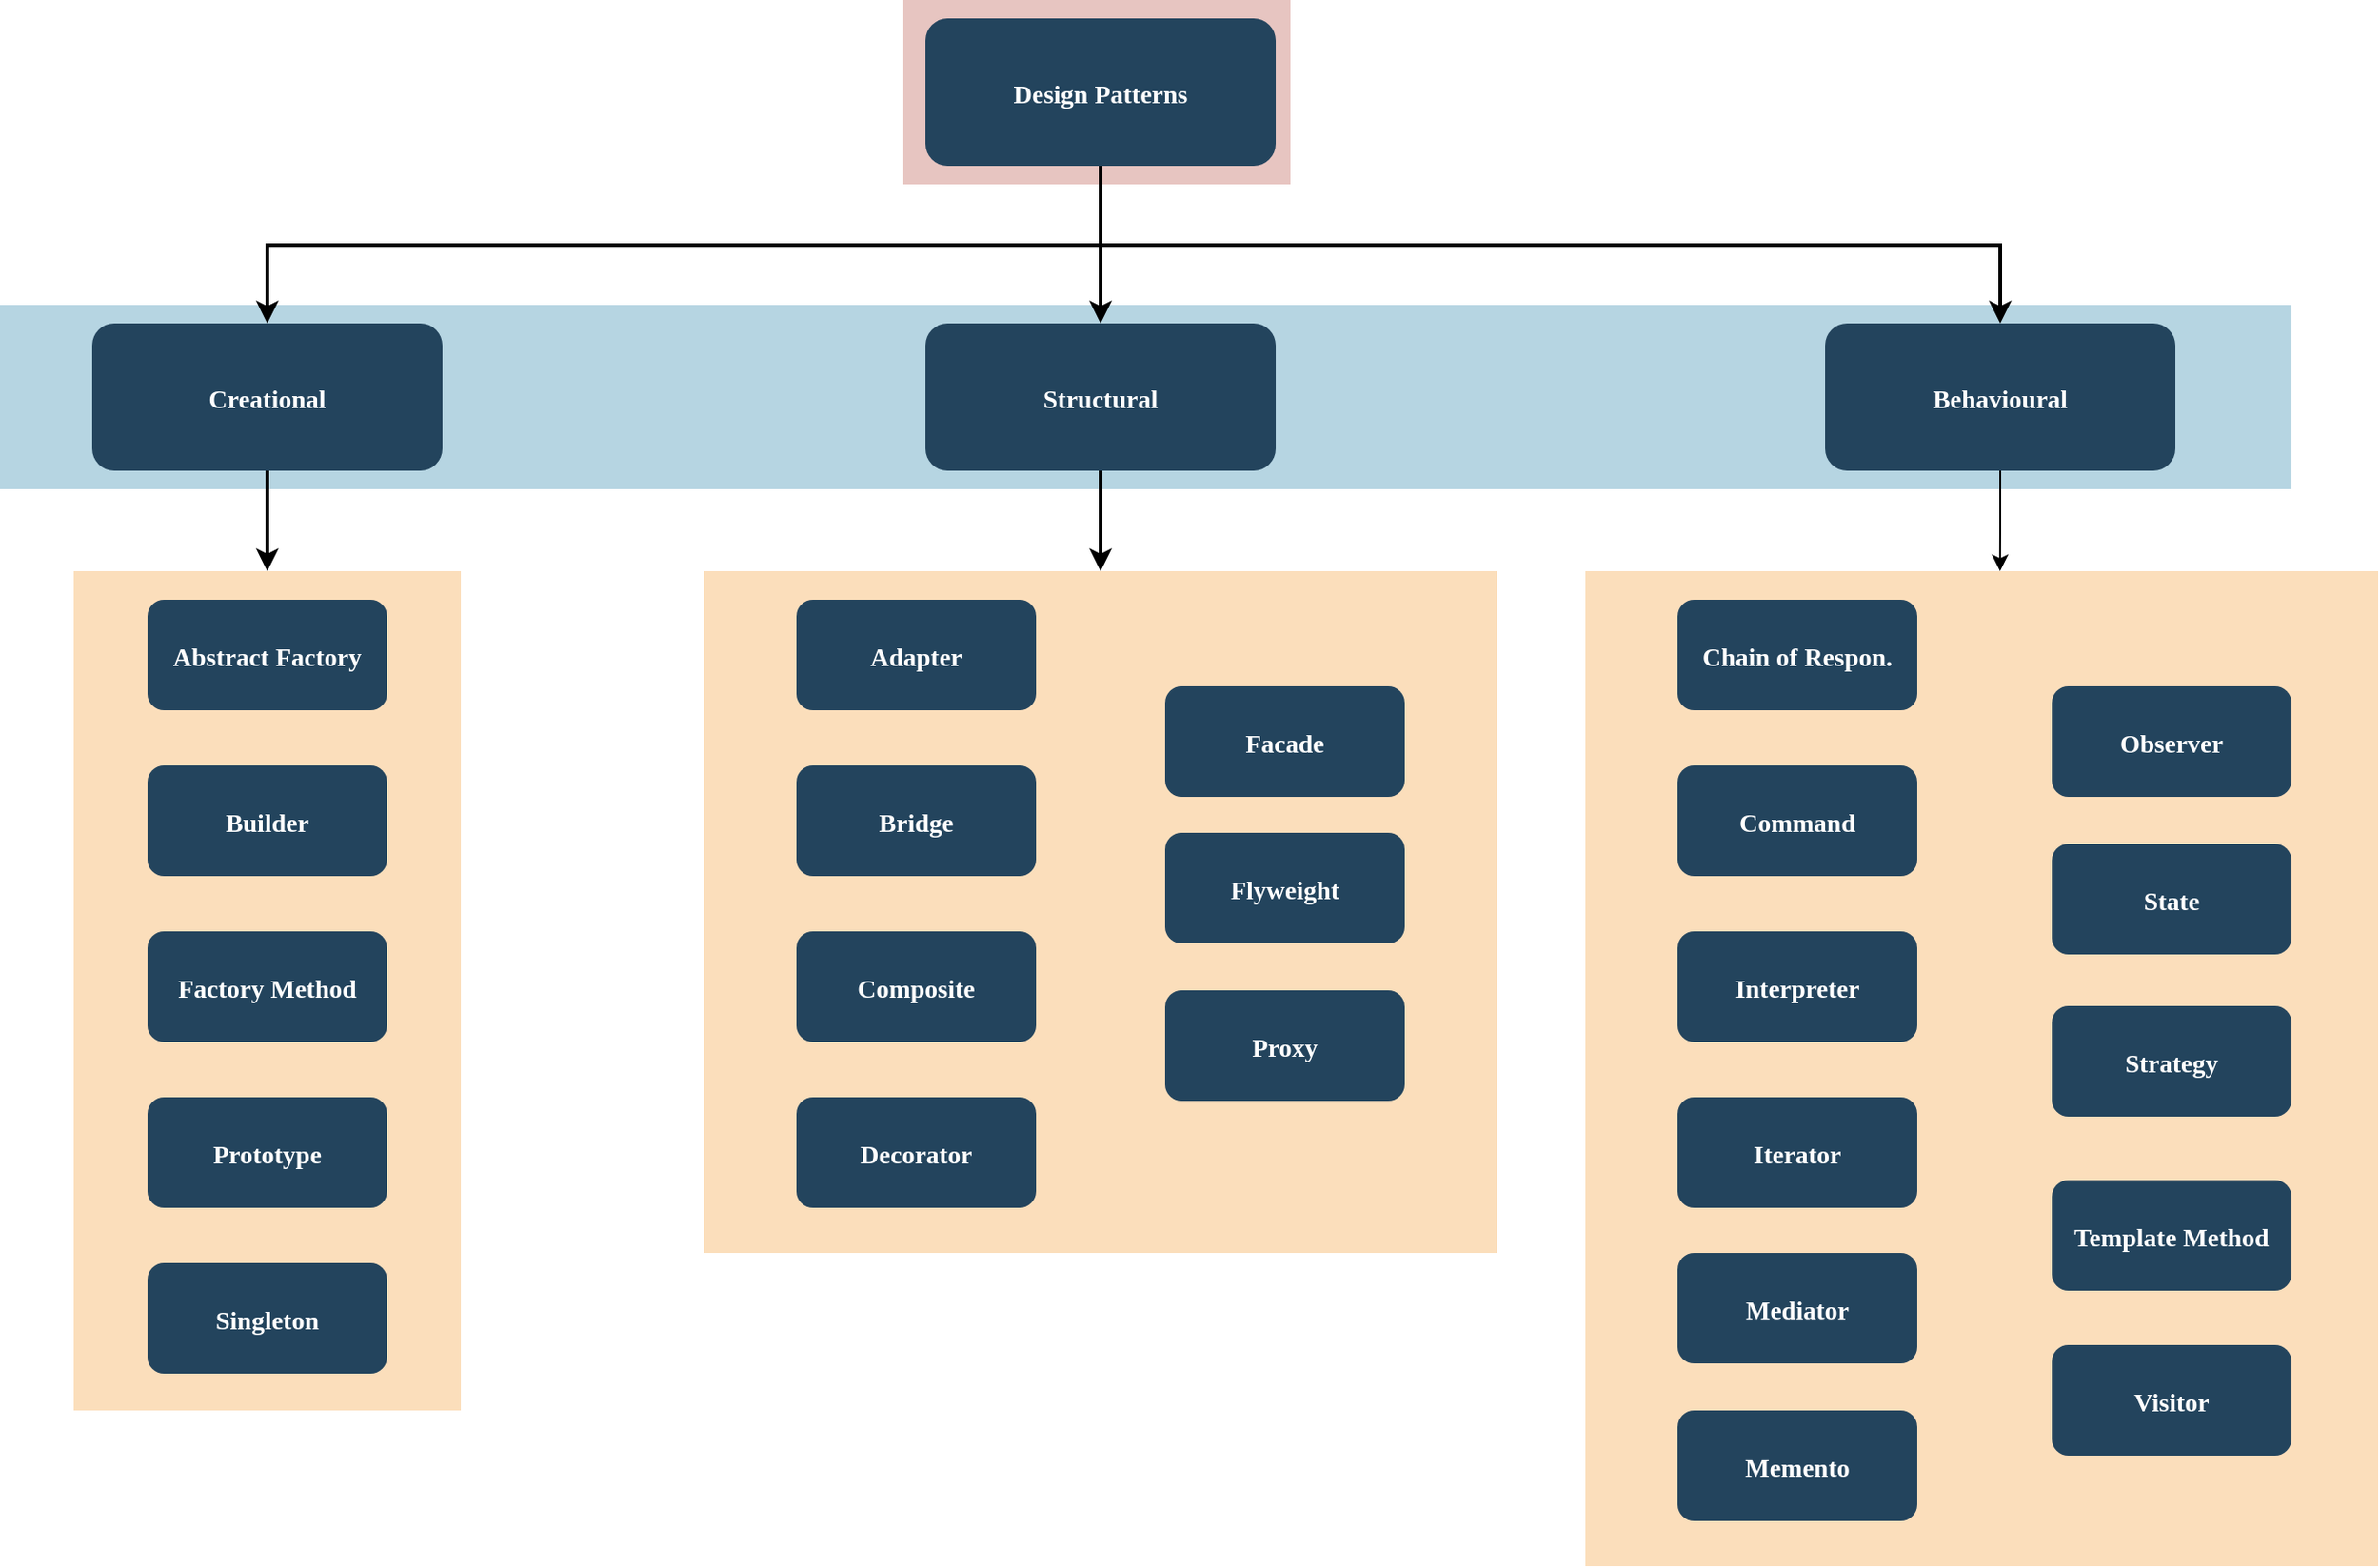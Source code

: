 <mxfile version="15.4.3" type="github">
  <diagram name="Page-1" id="2c0d36ab-eaac-3732-788b-9136903baeff">
    <mxGraphModel dx="1438" dy="1319" grid="1" gridSize="10" guides="1" tooltips="1" connect="1" arrows="1" fold="1" page="1" pageScale="1.5" pageWidth="1169" pageHeight="827" background="none" math="0" shadow="0">
      <root>
        <mxCell id="0" />
        <mxCell id="1" parent="0" />
        <mxCell id="123" value="" style="fillColor=#AE4132;strokeColor=none;opacity=30;" parent="1" vertex="1">
          <mxGeometry x="550" y="160.0" width="210" height="100.0" as="geometry" />
        </mxCell>
        <mxCell id="122" value="" style="fillColor=#10739E;strokeColor=none;opacity=30;" parent="1" vertex="1">
          <mxGeometry x="60" y="325.5" width="1243" height="100" as="geometry" />
        </mxCell>
        <mxCell id="119" value="" style="fillColor=#F2931E;strokeColor=none;opacity=30;" parent="1" vertex="1">
          <mxGeometry x="442" y="470" width="430" height="370" as="geometry" />
        </mxCell>
        <mxCell id="118" value="" style="fillColor=#F2931E;strokeColor=none;opacity=30;" parent="1" vertex="1">
          <mxGeometry x="100" y="470" width="210" height="455.5" as="geometry" />
        </mxCell>
        <mxCell id="2" value="Design Patterns" style="rounded=1;fillColor=#23445D;gradientColor=none;strokeColor=none;fontColor=#FFFFFF;fontStyle=1;fontFamily=Tahoma;fontSize=14" parent="1" vertex="1">
          <mxGeometry x="562" y="170" width="190" height="80" as="geometry" />
        </mxCell>
        <mxCell id="RWLrU9ZZQz2H-BEvMZnx-142" style="edgeStyle=orthogonalEdgeStyle;rounded=0;orthogonalLoop=1;jettySize=auto;html=1;entryX=0.523;entryY=0;entryDx=0;entryDy=0;entryPerimeter=0;" edge="1" parent="1" source="4" target="RWLrU9ZZQz2H-BEvMZnx-134">
          <mxGeometry relative="1" as="geometry" />
        </mxCell>
        <mxCell id="4" value="Behavioural" style="rounded=1;fillColor=#23445D;gradientColor=none;strokeColor=none;fontColor=#FFFFFF;fontStyle=1;fontFamily=Tahoma;fontSize=14" parent="1" vertex="1">
          <mxGeometry x="1050.0" y="335.5" width="190" height="80" as="geometry" />
        </mxCell>
        <mxCell id="9" value="" style="edgeStyle=elbowEdgeStyle;elbow=vertical;strokeWidth=2;rounded=0" parent="1" source="2" target="4" edge="1">
          <mxGeometry x="337" y="215.5" width="100" height="100" as="geometry">
            <mxPoint x="337" y="315.5" as="sourcePoint" />
            <mxPoint x="437" y="215.5" as="targetPoint" />
          </mxGeometry>
        </mxCell>
        <mxCell id="12" value="Structural" style="rounded=1;fillColor=#23445D;gradientColor=none;strokeColor=none;fontColor=#FFFFFF;fontStyle=1;fontFamily=Tahoma;fontSize=14" parent="1" vertex="1">
          <mxGeometry x="562.0" y="335.5" width="190" height="80" as="geometry" />
        </mxCell>
        <mxCell id="13" value="Creational" style="rounded=1;fillColor=#23445D;gradientColor=none;strokeColor=none;fontColor=#FFFFFF;fontStyle=1;fontFamily=Tahoma;fontSize=14" parent="1" vertex="1">
          <mxGeometry x="110" y="335.5" width="190" height="80" as="geometry" />
        </mxCell>
        <mxCell id="16" value="Abstract Factory" style="rounded=1;fillColor=#23445D;gradientColor=none;strokeColor=none;fontColor=#FFFFFF;fontStyle=1;fontFamily=Tahoma;fontSize=14" parent="1" vertex="1">
          <mxGeometry x="140" y="485.5" width="130" height="60" as="geometry" />
        </mxCell>
        <mxCell id="17" value="Builder" style="rounded=1;fillColor=#23445D;gradientColor=none;strokeColor=none;fontColor=#FFFFFF;fontStyle=1;fontFamily=Tahoma;fontSize=14" parent="1" vertex="1">
          <mxGeometry x="140" y="575.5" width="130" height="60" as="geometry" />
        </mxCell>
        <mxCell id="18" value="Factory Method" style="rounded=1;fillColor=#23445D;gradientColor=none;strokeColor=none;fontColor=#FFFFFF;fontStyle=1;fontFamily=Tahoma;fontSize=14" parent="1" vertex="1">
          <mxGeometry x="140" y="665.5" width="130" height="60" as="geometry" />
        </mxCell>
        <mxCell id="19" value="Prototype" style="rounded=1;fillColor=#23445D;gradientColor=none;strokeColor=none;fontColor=#FFFFFF;fontStyle=1;fontFamily=Tahoma;fontSize=14" parent="1" vertex="1">
          <mxGeometry x="140" y="755.5" width="130" height="60" as="geometry" />
        </mxCell>
        <mxCell id="20" value="Singleton" style="rounded=1;fillColor=#23445D;gradientColor=none;strokeColor=none;fontColor=#FFFFFF;fontStyle=1;fontFamily=Tahoma;fontSize=14" parent="1" vertex="1">
          <mxGeometry x="140" y="845.5" width="130" height="60" as="geometry" />
        </mxCell>
        <mxCell id="29" value="Adapter" style="rounded=1;fillColor=#23445D;gradientColor=none;strokeColor=none;fontColor=#FFFFFF;fontStyle=1;fontFamily=Tahoma;fontSize=14" parent="1" vertex="1">
          <mxGeometry x="492" y="485.5" width="130" height="60" as="geometry" />
        </mxCell>
        <mxCell id="30" value="Bridge" style="rounded=1;fillColor=#23445D;gradientColor=none;strokeColor=none;fontColor=#FFFFFF;fontStyle=1;fontFamily=Tahoma;fontSize=14" parent="1" vertex="1">
          <mxGeometry x="492" y="575.5" width="130" height="60" as="geometry" />
        </mxCell>
        <mxCell id="31" value="Composite" style="rounded=1;fillColor=#23445D;gradientColor=none;strokeColor=none;fontColor=#FFFFFF;fontStyle=1;fontFamily=Tahoma;fontSize=14" parent="1" vertex="1">
          <mxGeometry x="492" y="665.5" width="130" height="60" as="geometry" />
        </mxCell>
        <mxCell id="32" value="Decorator" style="rounded=1;fillColor=#23445D;gradientColor=none;strokeColor=none;fontColor=#FFFFFF;fontStyle=1;fontFamily=Tahoma;fontSize=14" parent="1" vertex="1">
          <mxGeometry x="492" y="755.5" width="130" height="60" as="geometry" />
        </mxCell>
        <mxCell id="59" value="" style="edgeStyle=elbowEdgeStyle;elbow=vertical;strokeWidth=2;rounded=0" parent="1" source="2" target="12" edge="1">
          <mxGeometry x="347" y="225.5" width="100" height="100" as="geometry">
            <mxPoint x="862.0" y="275.5" as="sourcePoint" />
            <mxPoint x="1467.0" y="345.5" as="targetPoint" />
          </mxGeometry>
        </mxCell>
        <mxCell id="61" value="" style="edgeStyle=elbowEdgeStyle;elbow=vertical;strokeWidth=2;rounded=0" parent="1" source="2" target="13" edge="1">
          <mxGeometry x="-23" y="135.5" width="100" height="100" as="geometry">
            <mxPoint x="-23" y="235.5" as="sourcePoint" />
            <mxPoint x="77" y="135.5" as="targetPoint" />
          </mxGeometry>
        </mxCell>
        <mxCell id="RWLrU9ZZQz2H-BEvMZnx-124" value="Facade" style="rounded=1;fillColor=#23445D;gradientColor=none;strokeColor=none;fontColor=#FFFFFF;fontStyle=1;fontFamily=Tahoma;fontSize=14" vertex="1" parent="1">
          <mxGeometry x="692" y="532.5" width="130" height="60" as="geometry" />
        </mxCell>
        <mxCell id="RWLrU9ZZQz2H-BEvMZnx-125" value="Flyweight" style="rounded=1;fillColor=#23445D;gradientColor=none;strokeColor=none;fontColor=#FFFFFF;fontStyle=1;fontFamily=Tahoma;fontSize=14" vertex="1" parent="1">
          <mxGeometry x="692" y="612" width="130" height="60" as="geometry" />
        </mxCell>
        <mxCell id="RWLrU9ZZQz2H-BEvMZnx-126" value="Proxy" style="rounded=1;fillColor=#23445D;gradientColor=none;strokeColor=none;fontColor=#FFFFFF;fontStyle=1;fontFamily=Tahoma;fontSize=14" vertex="1" parent="1">
          <mxGeometry x="692" y="697.5" width="130" height="60" as="geometry" />
        </mxCell>
        <mxCell id="RWLrU9ZZQz2H-BEvMZnx-130" value="" style="edgeStyle=elbowEdgeStyle;elbow=vertical;strokeWidth=2;rounded=0;exitX=0.5;exitY=1;exitDx=0;exitDy=0;entryX=0.5;entryY=0;entryDx=0;entryDy=0;" edge="1" parent="1" source="13" target="118">
          <mxGeometry x="-103" y="145.5" width="100" height="100" as="geometry">
            <mxPoint x="577" y="425.5" as="sourcePoint" />
            <mxPoint x="577" y="465.5" as="targetPoint" />
            <Array as="points">
              <mxPoint x="300" y="440" />
            </Array>
          </mxGeometry>
        </mxCell>
        <mxCell id="RWLrU9ZZQz2H-BEvMZnx-133" value="" style="edgeStyle=elbowEdgeStyle;elbow=vertical;strokeWidth=2;rounded=0;entryX=0.5;entryY=0;entryDx=0;entryDy=0;exitX=0.5;exitY=1;exitDx=0;exitDy=0;" edge="1" parent="1" source="12" target="119">
          <mxGeometry x="-3" y="155.5" width="100" height="100" as="geometry">
            <mxPoint x="520" y="440" as="sourcePoint" />
            <mxPoint x="305" y="480" as="targetPoint" />
            <Array as="points">
              <mxPoint x="657" y="440" />
            </Array>
          </mxGeometry>
        </mxCell>
        <mxCell id="RWLrU9ZZQz2H-BEvMZnx-134" value="" style="fillColor=#F2931E;strokeColor=none;opacity=30;" vertex="1" parent="1">
          <mxGeometry x="920" y="470" width="430" height="540" as="geometry" />
        </mxCell>
        <mxCell id="RWLrU9ZZQz2H-BEvMZnx-135" value="Chain of Respon." style="rounded=1;fillColor=#23445D;gradientColor=none;strokeColor=none;fontColor=#FFFFFF;fontStyle=1;fontFamily=Tahoma;fontSize=14" vertex="1" parent="1">
          <mxGeometry x="970" y="485.5" width="130" height="60" as="geometry" />
        </mxCell>
        <mxCell id="RWLrU9ZZQz2H-BEvMZnx-136" value="Command" style="rounded=1;fillColor=#23445D;gradientColor=none;strokeColor=none;fontColor=#FFFFFF;fontStyle=1;fontFamily=Tahoma;fontSize=14" vertex="1" parent="1">
          <mxGeometry x="970" y="575.5" width="130" height="60" as="geometry" />
        </mxCell>
        <mxCell id="RWLrU9ZZQz2H-BEvMZnx-137" value="Interpreter" style="rounded=1;fillColor=#23445D;gradientColor=none;strokeColor=none;fontColor=#FFFFFF;fontStyle=1;fontFamily=Tahoma;fontSize=14" vertex="1" parent="1">
          <mxGeometry x="970" y="665.5" width="130" height="60" as="geometry" />
        </mxCell>
        <mxCell id="RWLrU9ZZQz2H-BEvMZnx-138" value="Iterator" style="rounded=1;fillColor=#23445D;gradientColor=none;strokeColor=none;fontColor=#FFFFFF;fontStyle=1;fontFamily=Tahoma;fontSize=14" vertex="1" parent="1">
          <mxGeometry x="970" y="755.5" width="130" height="60" as="geometry" />
        </mxCell>
        <mxCell id="RWLrU9ZZQz2H-BEvMZnx-139" value="Memento" style="rounded=1;fillColor=#23445D;gradientColor=none;strokeColor=none;fontColor=#FFFFFF;fontStyle=1;fontFamily=Tahoma;fontSize=14" vertex="1" parent="1">
          <mxGeometry x="970" y="925.5" width="130" height="60" as="geometry" />
        </mxCell>
        <mxCell id="RWLrU9ZZQz2H-BEvMZnx-140" value="Observer" style="rounded=1;fillColor=#23445D;gradientColor=none;strokeColor=none;fontColor=#FFFFFF;fontStyle=1;fontFamily=Tahoma;fontSize=14" vertex="1" parent="1">
          <mxGeometry x="1173" y="532.5" width="130" height="60" as="geometry" />
        </mxCell>
        <mxCell id="RWLrU9ZZQz2H-BEvMZnx-141" value="State" style="rounded=1;fillColor=#23445D;gradientColor=none;strokeColor=none;fontColor=#FFFFFF;fontStyle=1;fontFamily=Tahoma;fontSize=14" vertex="1" parent="1">
          <mxGeometry x="1173" y="618" width="130" height="60" as="geometry" />
        </mxCell>
        <mxCell id="RWLrU9ZZQz2H-BEvMZnx-143" value="Mediator" style="rounded=1;fillColor=#23445D;gradientColor=none;strokeColor=none;fontColor=#FFFFFF;fontStyle=1;fontFamily=Tahoma;fontSize=14" vertex="1" parent="1">
          <mxGeometry x="970" y="840" width="130" height="60" as="geometry" />
        </mxCell>
        <mxCell id="RWLrU9ZZQz2H-BEvMZnx-144" value="Strategy" style="rounded=1;fillColor=#23445D;gradientColor=none;strokeColor=none;fontColor=#FFFFFF;fontStyle=1;fontFamily=Tahoma;fontSize=14" vertex="1" parent="1">
          <mxGeometry x="1173" y="706" width="130" height="60" as="geometry" />
        </mxCell>
        <mxCell id="RWLrU9ZZQz2H-BEvMZnx-145" value="Template Method" style="rounded=1;fillColor=#23445D;gradientColor=none;strokeColor=none;fontColor=#FFFFFF;fontStyle=1;fontFamily=Tahoma;fontSize=14" vertex="1" parent="1">
          <mxGeometry x="1173" y="800.5" width="130" height="60" as="geometry" />
        </mxCell>
        <mxCell id="RWLrU9ZZQz2H-BEvMZnx-147" value="Visitor" style="rounded=1;fillColor=#23445D;gradientColor=none;strokeColor=none;fontColor=#FFFFFF;fontStyle=1;fontFamily=Tahoma;fontSize=14" vertex="1" parent="1">
          <mxGeometry x="1173" y="890" width="130" height="60" as="geometry" />
        </mxCell>
      </root>
    </mxGraphModel>
  </diagram>
</mxfile>
